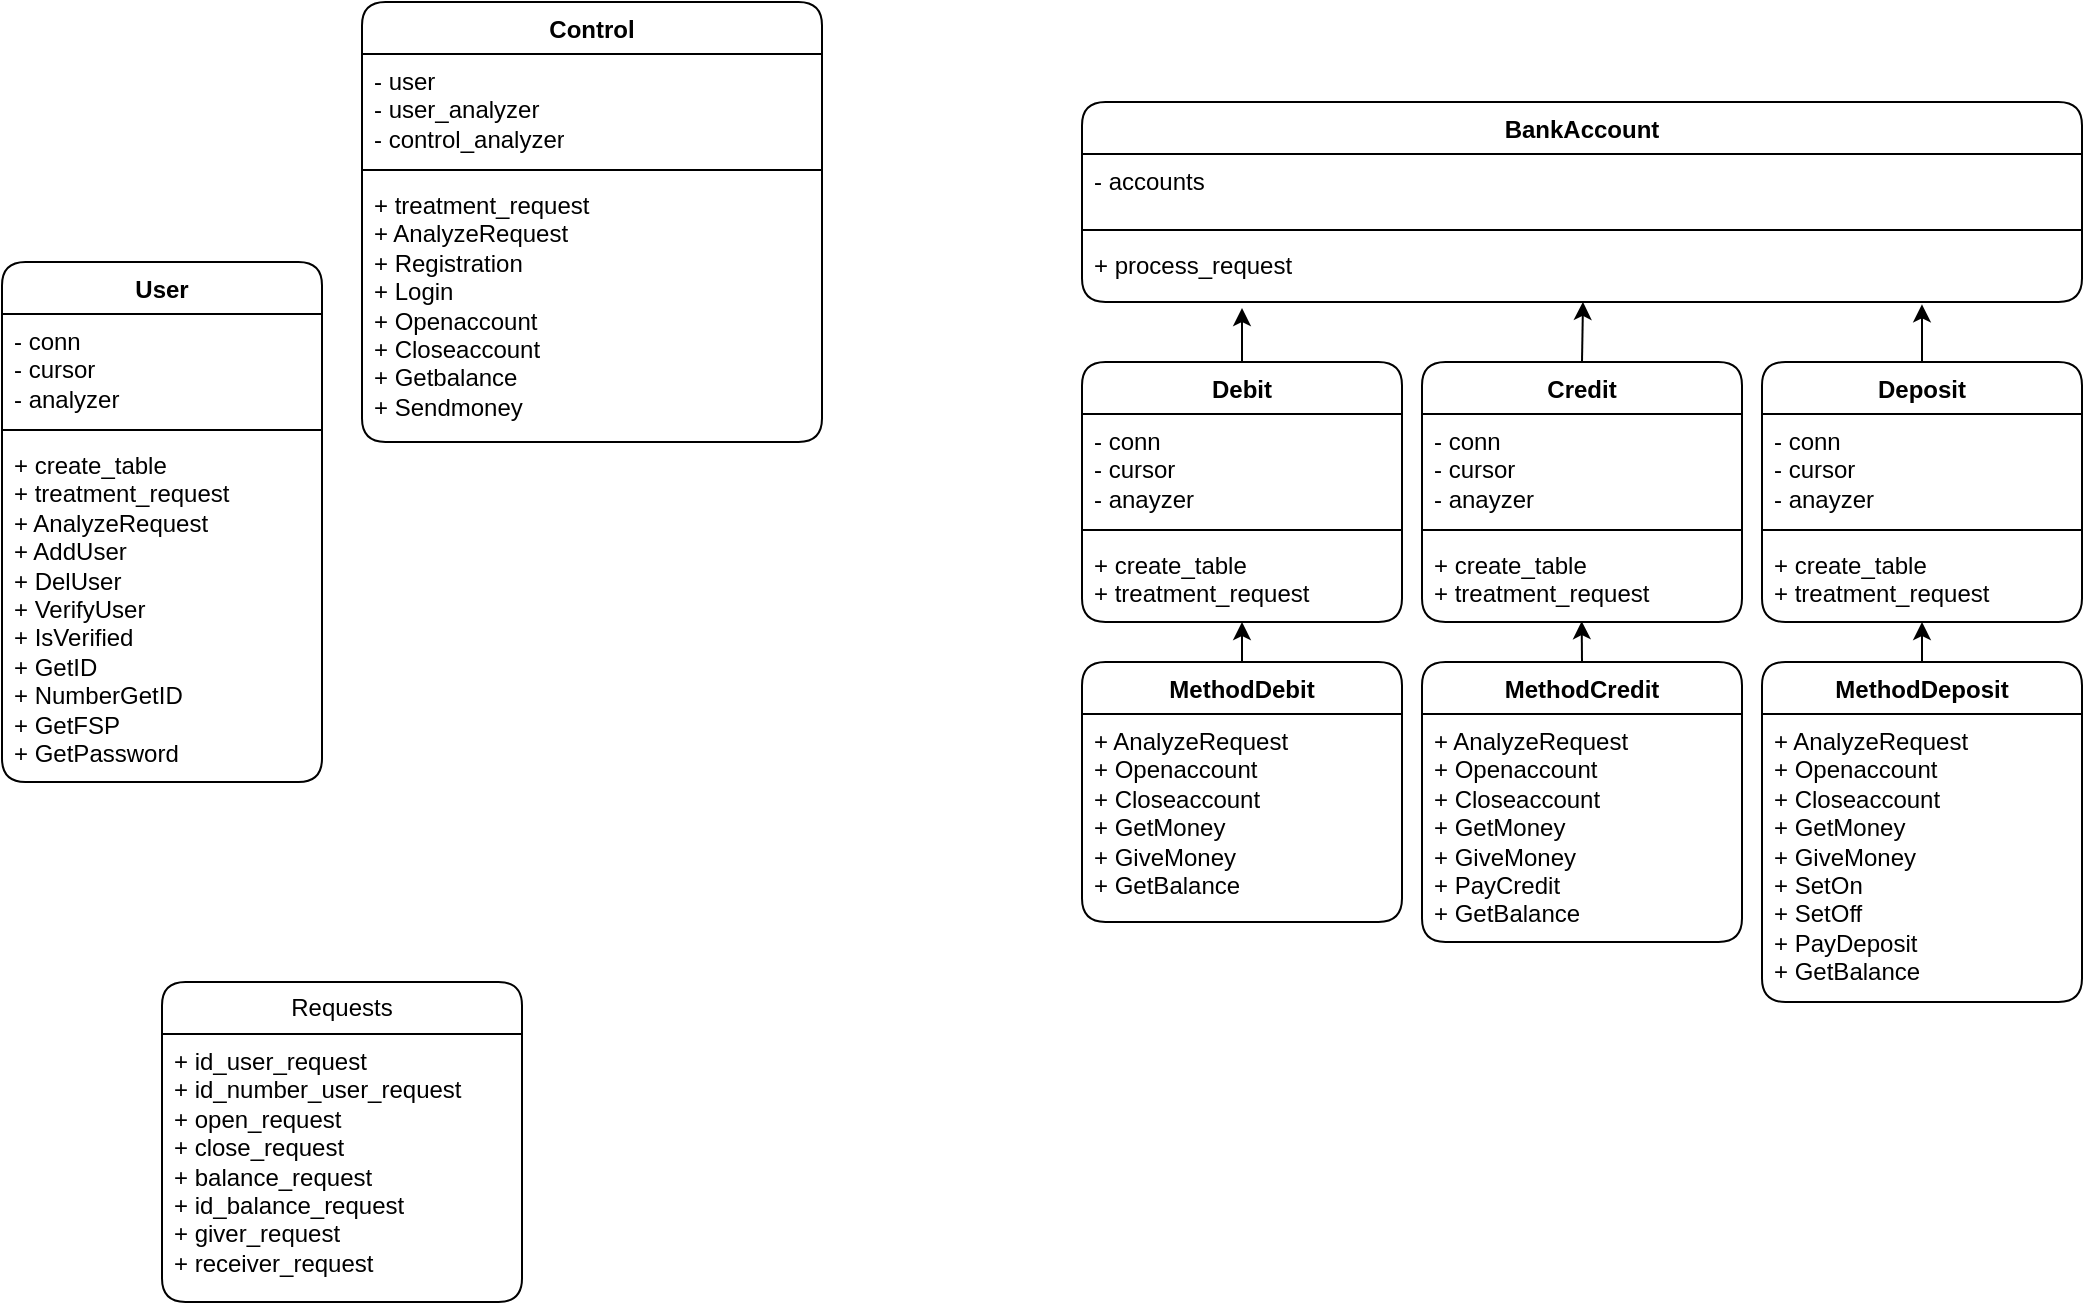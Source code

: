 <mxfile version="24.2.1" type="device">
  <diagram id="C5RBs43oDa-KdzZeNtuy" name="Page-1">
    <mxGraphModel dx="865" dy="503" grid="1" gridSize="10" guides="1" tooltips="1" connect="1" arrows="1" fold="1" page="1" pageScale="1" pageWidth="827" pageHeight="1169" math="0" shadow="0">
      <root>
        <mxCell id="WIyWlLk6GJQsqaUBKTNV-0" />
        <mxCell id="WIyWlLk6GJQsqaUBKTNV-1" parent="WIyWlLk6GJQsqaUBKTNV-0" />
        <mxCell id="DEPMY-a5Qj2K-8k7DP_i-851" value="Control" style="swimlane;fontStyle=1;align=center;verticalAlign=top;childLayout=stackLayout;horizontal=1;startSize=26;horizontalStack=0;resizeParent=1;resizeParentMax=0;resizeLast=0;collapsible=1;marginBottom=0;whiteSpace=wrap;html=1;rounded=1;glass=0;swimlaneLine=1;shadow=0;" vertex="1" parent="WIyWlLk6GJQsqaUBKTNV-1">
          <mxGeometry x="240" y="330" width="230" height="220" as="geometry" />
        </mxCell>
        <mxCell id="DEPMY-a5Qj2K-8k7DP_i-852" value="- user&lt;div&gt;- user_analyzer&lt;/div&gt;&lt;div&gt;- control_analyzer&lt;/div&gt;" style="text;strokeColor=none;fillColor=none;align=left;verticalAlign=top;spacingLeft=4;spacingRight=4;overflow=hidden;rotatable=0;points=[[0,0.5],[1,0.5]];portConstraint=eastwest;whiteSpace=wrap;html=1;rounded=0;" vertex="1" parent="DEPMY-a5Qj2K-8k7DP_i-851">
          <mxGeometry y="26" width="230" height="54" as="geometry" />
        </mxCell>
        <mxCell id="DEPMY-a5Qj2K-8k7DP_i-853" value="" style="line;strokeWidth=1;fillColor=none;align=left;verticalAlign=middle;spacingTop=-1;spacingLeft=3;spacingRight=3;rotatable=0;labelPosition=right;points=[];portConstraint=eastwest;strokeColor=inherit;" vertex="1" parent="DEPMY-a5Qj2K-8k7DP_i-851">
          <mxGeometry y="80" width="230" height="8" as="geometry" />
        </mxCell>
        <mxCell id="DEPMY-a5Qj2K-8k7DP_i-854" value="&lt;div&gt;+ treatment_request&lt;br&gt;+ AnalyzeRequest&lt;br&gt;+ Registration&lt;/div&gt;&lt;div&gt;+ Login&lt;/div&gt;&lt;div&gt;+ Openaccount&lt;br&gt;+ Closeaccount&lt;/div&gt;&lt;div&gt;+ Getbalance&lt;/div&gt;&lt;div&gt;+ Sendmoney&lt;/div&gt;" style="text;strokeColor=none;fillColor=none;align=left;verticalAlign=top;spacingLeft=4;spacingRight=4;overflow=hidden;rotatable=0;points=[[0,0.5],[1,0.5]];portConstraint=eastwest;whiteSpace=wrap;html=1;" vertex="1" parent="DEPMY-a5Qj2K-8k7DP_i-851">
          <mxGeometry y="88" width="230" height="132" as="geometry" />
        </mxCell>
        <mxCell id="DEPMY-a5Qj2K-8k7DP_i-856" value="User" style="swimlane;fontStyle=1;align=center;verticalAlign=top;childLayout=stackLayout;horizontal=1;startSize=26;horizontalStack=0;resizeParent=1;resizeParentMax=0;resizeLast=0;collapsible=1;marginBottom=0;whiteSpace=wrap;html=1;rounded=1;" vertex="1" parent="WIyWlLk6GJQsqaUBKTNV-1">
          <mxGeometry x="60" y="460" width="160" height="260" as="geometry" />
        </mxCell>
        <mxCell id="DEPMY-a5Qj2K-8k7DP_i-857" value="- conn&lt;div&gt;- cursor&lt;/div&gt;&lt;div&gt;- analyzer&lt;/div&gt;" style="text;strokeColor=none;fillColor=none;align=left;verticalAlign=top;spacingLeft=4;spacingRight=4;overflow=hidden;rotatable=0;points=[[0,0.5],[1,0.5]];portConstraint=eastwest;whiteSpace=wrap;html=1;" vertex="1" parent="DEPMY-a5Qj2K-8k7DP_i-856">
          <mxGeometry y="26" width="160" height="54" as="geometry" />
        </mxCell>
        <mxCell id="DEPMY-a5Qj2K-8k7DP_i-858" value="" style="line;strokeWidth=1;fillColor=none;align=left;verticalAlign=middle;spacingTop=-1;spacingLeft=3;spacingRight=3;rotatable=0;labelPosition=right;points=[];portConstraint=eastwest;strokeColor=inherit;" vertex="1" parent="DEPMY-a5Qj2K-8k7DP_i-856">
          <mxGeometry y="80" width="160" height="8" as="geometry" />
        </mxCell>
        <mxCell id="DEPMY-a5Qj2K-8k7DP_i-859" value="&lt;div&gt;+ create_table&lt;/div&gt;&lt;div&gt;+ treatment_request&lt;br&gt;+ AnalyzeRequest&lt;br&gt;+ AddUser&lt;/div&gt;&lt;div&gt;+ DelUser&lt;/div&gt;&lt;div&gt;+ VerifyUser&lt;/div&gt;&lt;div&gt;+ IsVerified&lt;/div&gt;&lt;div&gt;+ GetID&lt;/div&gt;&lt;div&gt;+ NumberGetID&lt;/div&gt;&lt;div&gt;+ GetFSP&lt;/div&gt;&lt;div&gt;+ GetPassword&lt;/div&gt;&lt;div&gt;&lt;br&gt;&lt;/div&gt;" style="text;strokeColor=none;fillColor=none;align=left;verticalAlign=top;spacingLeft=4;spacingRight=4;overflow=hidden;rotatable=0;points=[[0,0.5],[1,0.5]];portConstraint=eastwest;whiteSpace=wrap;html=1;" vertex="1" parent="DEPMY-a5Qj2K-8k7DP_i-856">
          <mxGeometry y="88" width="160" height="172" as="geometry" />
        </mxCell>
        <mxCell id="DEPMY-a5Qj2K-8k7DP_i-860" value="Requests" style="swimlane;fontStyle=0;childLayout=stackLayout;horizontal=1;startSize=26;fillColor=none;horizontalStack=0;resizeParent=1;resizeParentMax=0;resizeLast=0;collapsible=1;marginBottom=0;whiteSpace=wrap;html=1;rounded=1;" vertex="1" parent="WIyWlLk6GJQsqaUBKTNV-1">
          <mxGeometry x="140" y="820" width="180" height="160" as="geometry" />
        </mxCell>
        <mxCell id="DEPMY-a5Qj2K-8k7DP_i-861" value="+ id_user_request&lt;div&gt;+ id_number_user_request&lt;/div&gt;&lt;div&gt;+ open_request&lt;/div&gt;&lt;div&gt;+ close_request&lt;br&gt;+ balance_request&lt;br&gt;+ id_balance_request&lt;/div&gt;&lt;div&gt;+ giver_request&lt;br&gt;+ receiver_request&lt;/div&gt;" style="text;strokeColor=none;fillColor=none;align=left;verticalAlign=top;spacingLeft=4;spacingRight=4;overflow=hidden;rotatable=0;points=[[0,0.5],[1,0.5]];portConstraint=eastwest;whiteSpace=wrap;html=1;" vertex="1" parent="DEPMY-a5Qj2K-8k7DP_i-860">
          <mxGeometry y="26" width="180" height="134" as="geometry" />
        </mxCell>
        <mxCell id="DEPMY-a5Qj2K-8k7DP_i-864" value="BankAccount" style="swimlane;fontStyle=1;align=center;verticalAlign=top;childLayout=stackLayout;horizontal=1;startSize=26;horizontalStack=0;resizeParent=1;resizeParentMax=0;resizeLast=0;collapsible=1;marginBottom=0;whiteSpace=wrap;html=1;rounded=1;" vertex="1" parent="WIyWlLk6GJQsqaUBKTNV-1">
          <mxGeometry x="600" y="380" width="500" height="100" as="geometry" />
        </mxCell>
        <mxCell id="DEPMY-a5Qj2K-8k7DP_i-865" value="- accounts" style="text;strokeColor=none;fillColor=none;align=left;verticalAlign=top;spacingLeft=4;spacingRight=4;overflow=hidden;rotatable=0;points=[[0,0.5],[1,0.5]];portConstraint=eastwest;whiteSpace=wrap;html=1;" vertex="1" parent="DEPMY-a5Qj2K-8k7DP_i-864">
          <mxGeometry y="26" width="500" height="34" as="geometry" />
        </mxCell>
        <mxCell id="DEPMY-a5Qj2K-8k7DP_i-866" value="" style="line;strokeWidth=1;fillColor=none;align=left;verticalAlign=middle;spacingTop=-1;spacingLeft=3;spacingRight=3;rotatable=0;labelPosition=right;points=[];portConstraint=eastwest;strokeColor=inherit;" vertex="1" parent="DEPMY-a5Qj2K-8k7DP_i-864">
          <mxGeometry y="60" width="500" height="8" as="geometry" />
        </mxCell>
        <mxCell id="DEPMY-a5Qj2K-8k7DP_i-867" value="+ process_request" style="text;strokeColor=none;fillColor=none;align=left;verticalAlign=top;spacingLeft=4;spacingRight=4;overflow=hidden;rotatable=0;points=[[0,0.5],[1,0.5]];portConstraint=eastwest;whiteSpace=wrap;html=1;" vertex="1" parent="DEPMY-a5Qj2K-8k7DP_i-864">
          <mxGeometry y="68" width="500" height="32" as="geometry" />
        </mxCell>
        <mxCell id="DEPMY-a5Qj2K-8k7DP_i-868" value="Debit" style="swimlane;fontStyle=1;align=center;verticalAlign=top;childLayout=stackLayout;horizontal=1;startSize=26;horizontalStack=0;resizeParent=1;resizeParentMax=0;resizeLast=0;collapsible=1;marginBottom=0;whiteSpace=wrap;html=1;rounded=1;" vertex="1" parent="WIyWlLk6GJQsqaUBKTNV-1">
          <mxGeometry x="600" y="510" width="160" height="130" as="geometry" />
        </mxCell>
        <mxCell id="DEPMY-a5Qj2K-8k7DP_i-869" value="- conn&lt;div&gt;- cursor&lt;/div&gt;&lt;div&gt;- anayzer&lt;/div&gt;" style="text;strokeColor=none;fillColor=none;align=left;verticalAlign=top;spacingLeft=4;spacingRight=4;overflow=hidden;rotatable=0;points=[[0,0.5],[1,0.5]];portConstraint=eastwest;whiteSpace=wrap;html=1;" vertex="1" parent="DEPMY-a5Qj2K-8k7DP_i-868">
          <mxGeometry y="26" width="160" height="54" as="geometry" />
        </mxCell>
        <mxCell id="DEPMY-a5Qj2K-8k7DP_i-870" value="" style="line;strokeWidth=1;fillColor=none;align=left;verticalAlign=middle;spacingTop=-1;spacingLeft=3;spacingRight=3;rotatable=0;labelPosition=right;points=[];portConstraint=eastwest;strokeColor=inherit;" vertex="1" parent="DEPMY-a5Qj2K-8k7DP_i-868">
          <mxGeometry y="80" width="160" height="8" as="geometry" />
        </mxCell>
        <mxCell id="DEPMY-a5Qj2K-8k7DP_i-871" value="+ create_table&lt;div&gt;+ treatment_request&lt;/div&gt;" style="text;strokeColor=none;fillColor=none;align=left;verticalAlign=top;spacingLeft=4;spacingRight=4;overflow=hidden;rotatable=0;points=[[0,0.5],[1,0.5]];portConstraint=eastwest;whiteSpace=wrap;html=1;" vertex="1" parent="DEPMY-a5Qj2K-8k7DP_i-868">
          <mxGeometry y="88" width="160" height="42" as="geometry" />
        </mxCell>
        <mxCell id="DEPMY-a5Qj2K-8k7DP_i-876" value="Credit" style="swimlane;fontStyle=1;align=center;verticalAlign=top;childLayout=stackLayout;horizontal=1;startSize=26;horizontalStack=0;resizeParent=1;resizeParentMax=0;resizeLast=0;collapsible=1;marginBottom=0;whiteSpace=wrap;html=1;rounded=1;" vertex="1" parent="WIyWlLk6GJQsqaUBKTNV-1">
          <mxGeometry x="770" y="510" width="160" height="130" as="geometry" />
        </mxCell>
        <mxCell id="DEPMY-a5Qj2K-8k7DP_i-877" value="- conn&lt;div&gt;- cursor&lt;/div&gt;&lt;div&gt;- anayzer&lt;/div&gt;" style="text;strokeColor=none;fillColor=none;align=left;verticalAlign=top;spacingLeft=4;spacingRight=4;overflow=hidden;rotatable=0;points=[[0,0.5],[1,0.5]];portConstraint=eastwest;whiteSpace=wrap;html=1;" vertex="1" parent="DEPMY-a5Qj2K-8k7DP_i-876">
          <mxGeometry y="26" width="160" height="54" as="geometry" />
        </mxCell>
        <mxCell id="DEPMY-a5Qj2K-8k7DP_i-878" value="" style="line;strokeWidth=1;fillColor=none;align=left;verticalAlign=middle;spacingTop=-1;spacingLeft=3;spacingRight=3;rotatable=0;labelPosition=right;points=[];portConstraint=eastwest;strokeColor=inherit;" vertex="1" parent="DEPMY-a5Qj2K-8k7DP_i-876">
          <mxGeometry y="80" width="160" height="8" as="geometry" />
        </mxCell>
        <mxCell id="DEPMY-a5Qj2K-8k7DP_i-879" value="+ create_table&lt;div&gt;+ treatment_request&lt;/div&gt;" style="text;strokeColor=none;fillColor=none;align=left;verticalAlign=top;spacingLeft=4;spacingRight=4;overflow=hidden;rotatable=0;points=[[0,0.5],[1,0.5]];portConstraint=eastwest;whiteSpace=wrap;html=1;" vertex="1" parent="DEPMY-a5Qj2K-8k7DP_i-876">
          <mxGeometry y="88" width="160" height="42" as="geometry" />
        </mxCell>
        <mxCell id="DEPMY-a5Qj2K-8k7DP_i-880" value="Deposit" style="swimlane;fontStyle=1;align=center;verticalAlign=top;childLayout=stackLayout;horizontal=1;startSize=26;horizontalStack=0;resizeParent=1;resizeParentMax=0;resizeLast=0;collapsible=1;marginBottom=0;whiteSpace=wrap;html=1;rounded=1;" vertex="1" parent="WIyWlLk6GJQsqaUBKTNV-1">
          <mxGeometry x="940" y="510" width="160" height="130" as="geometry" />
        </mxCell>
        <mxCell id="DEPMY-a5Qj2K-8k7DP_i-881" value="- conn&lt;div&gt;- cursor&lt;/div&gt;&lt;div&gt;- anayzer&lt;/div&gt;" style="text;strokeColor=none;fillColor=none;align=left;verticalAlign=top;spacingLeft=4;spacingRight=4;overflow=hidden;rotatable=0;points=[[0,0.5],[1,0.5]];portConstraint=eastwest;whiteSpace=wrap;html=1;" vertex="1" parent="DEPMY-a5Qj2K-8k7DP_i-880">
          <mxGeometry y="26" width="160" height="54" as="geometry" />
        </mxCell>
        <mxCell id="DEPMY-a5Qj2K-8k7DP_i-882" value="" style="line;strokeWidth=1;fillColor=none;align=left;verticalAlign=middle;spacingTop=-1;spacingLeft=3;spacingRight=3;rotatable=0;labelPosition=right;points=[];portConstraint=eastwest;strokeColor=inherit;" vertex="1" parent="DEPMY-a5Qj2K-8k7DP_i-880">
          <mxGeometry y="80" width="160" height="8" as="geometry" />
        </mxCell>
        <mxCell id="DEPMY-a5Qj2K-8k7DP_i-883" value="+ create_table&lt;div&gt;+ treatment_request&lt;/div&gt;" style="text;strokeColor=none;fillColor=none;align=left;verticalAlign=top;spacingLeft=4;spacingRight=4;overflow=hidden;rotatable=0;points=[[0,0.5],[1,0.5]];portConstraint=eastwest;whiteSpace=wrap;html=1;" vertex="1" parent="DEPMY-a5Qj2K-8k7DP_i-880">
          <mxGeometry y="88" width="160" height="42" as="geometry" />
        </mxCell>
        <mxCell id="DEPMY-a5Qj2K-8k7DP_i-893" style="edgeStyle=orthogonalEdgeStyle;rounded=0;orthogonalLoop=1;jettySize=auto;html=1;exitX=0.5;exitY=0;exitDx=0;exitDy=0;entryX=0.5;entryY=1;entryDx=0;entryDy=0;" edge="1" parent="WIyWlLk6GJQsqaUBKTNV-1" source="DEPMY-a5Qj2K-8k7DP_i-888" target="DEPMY-a5Qj2K-8k7DP_i-868">
          <mxGeometry relative="1" as="geometry" />
        </mxCell>
        <mxCell id="DEPMY-a5Qj2K-8k7DP_i-888" value="MethodDebit" style="swimlane;fontStyle=1;align=center;verticalAlign=top;childLayout=stackLayout;horizontal=1;startSize=26;horizontalStack=0;resizeParent=1;resizeParentMax=0;resizeLast=0;collapsible=1;marginBottom=0;whiteSpace=wrap;html=1;rounded=1;" vertex="1" parent="WIyWlLk6GJQsqaUBKTNV-1">
          <mxGeometry x="600" y="660" width="160" height="130" as="geometry" />
        </mxCell>
        <mxCell id="DEPMY-a5Qj2K-8k7DP_i-891" value="+ AnalyzeRequest&lt;div&gt;+ Openaccount&lt;/div&gt;&lt;div&gt;+ Closeaccount&lt;/div&gt;&lt;div&gt;+ GetMoney&lt;/div&gt;&lt;div&gt;+ GiveMoney&lt;/div&gt;&lt;div&gt;+ GetBalance&lt;/div&gt;" style="text;strokeColor=none;fillColor=none;align=left;verticalAlign=top;spacingLeft=4;spacingRight=4;overflow=hidden;rotatable=0;points=[[0,0.5],[1,0.5]];portConstraint=eastwest;whiteSpace=wrap;html=1;" vertex="1" parent="DEPMY-a5Qj2K-8k7DP_i-888">
          <mxGeometry y="26" width="160" height="104" as="geometry" />
        </mxCell>
        <mxCell id="DEPMY-a5Qj2K-8k7DP_i-894" value="MethodCredit" style="swimlane;fontStyle=1;align=center;verticalAlign=top;childLayout=stackLayout;horizontal=1;startSize=26;horizontalStack=0;resizeParent=1;resizeParentMax=0;resizeLast=0;collapsible=1;marginBottom=0;whiteSpace=wrap;html=1;rounded=1;" vertex="1" parent="WIyWlLk6GJQsqaUBKTNV-1">
          <mxGeometry x="770" y="660" width="160" height="140" as="geometry" />
        </mxCell>
        <mxCell id="DEPMY-a5Qj2K-8k7DP_i-895" value="+ AnalyzeRequest&lt;div&gt;+ Openaccount&lt;/div&gt;&lt;div&gt;+ Closeaccount&lt;/div&gt;&lt;div&gt;+ GetMoney&lt;/div&gt;&lt;div&gt;+ GiveMoney&lt;/div&gt;&lt;div&gt;+ PayCredit&lt;/div&gt;&lt;div&gt;+ GetBalance&lt;/div&gt;" style="text;strokeColor=none;fillColor=none;align=left;verticalAlign=top;spacingLeft=4;spacingRight=4;overflow=hidden;rotatable=0;points=[[0,0.5],[1,0.5]];portConstraint=eastwest;whiteSpace=wrap;html=1;" vertex="1" parent="DEPMY-a5Qj2K-8k7DP_i-894">
          <mxGeometry y="26" width="160" height="114" as="geometry" />
        </mxCell>
        <mxCell id="DEPMY-a5Qj2K-8k7DP_i-900" style="edgeStyle=orthogonalEdgeStyle;rounded=0;orthogonalLoop=1;jettySize=auto;html=1;exitX=0.5;exitY=0;exitDx=0;exitDy=0;entryX=0.5;entryY=1;entryDx=0;entryDy=0;" edge="1" parent="WIyWlLk6GJQsqaUBKTNV-1" source="DEPMY-a5Qj2K-8k7DP_i-896" target="DEPMY-a5Qj2K-8k7DP_i-880">
          <mxGeometry relative="1" as="geometry" />
        </mxCell>
        <mxCell id="DEPMY-a5Qj2K-8k7DP_i-896" value="MethodDeposit" style="swimlane;fontStyle=1;align=center;verticalAlign=top;childLayout=stackLayout;horizontal=1;startSize=26;horizontalStack=0;resizeParent=1;resizeParentMax=0;resizeLast=0;collapsible=1;marginBottom=0;whiteSpace=wrap;html=1;rounded=1;" vertex="1" parent="WIyWlLk6GJQsqaUBKTNV-1">
          <mxGeometry x="940" y="660" width="160" height="170" as="geometry" />
        </mxCell>
        <mxCell id="DEPMY-a5Qj2K-8k7DP_i-897" value="+ AnalyzeRequest&lt;div&gt;+ Openaccount&lt;/div&gt;&lt;div&gt;+ Closeaccount&lt;/div&gt;&lt;div&gt;+ GetMoney&lt;/div&gt;&lt;div&gt;+ GiveMoney&lt;/div&gt;&lt;div&gt;+ SetOn&lt;/div&gt;&lt;div&gt;+ SetOff&lt;/div&gt;&lt;div&gt;+ PayDeposit&lt;/div&gt;&lt;div&gt;+ GetBalance&lt;/div&gt;" style="text;strokeColor=none;fillColor=none;align=left;verticalAlign=top;spacingLeft=4;spacingRight=4;overflow=hidden;rotatable=0;points=[[0,0.5],[1,0.5]];portConstraint=eastwest;whiteSpace=wrap;html=1;" vertex="1" parent="DEPMY-a5Qj2K-8k7DP_i-896">
          <mxGeometry y="26" width="160" height="144" as="geometry" />
        </mxCell>
        <mxCell id="DEPMY-a5Qj2K-8k7DP_i-899" style="edgeStyle=orthogonalEdgeStyle;rounded=0;orthogonalLoop=1;jettySize=auto;html=1;exitX=0.5;exitY=0;exitDx=0;exitDy=0;entryX=0.499;entryY=0.99;entryDx=0;entryDy=0;entryPerimeter=0;" edge="1" parent="WIyWlLk6GJQsqaUBKTNV-1" source="DEPMY-a5Qj2K-8k7DP_i-894" target="DEPMY-a5Qj2K-8k7DP_i-879">
          <mxGeometry relative="1" as="geometry" />
        </mxCell>
        <mxCell id="DEPMY-a5Qj2K-8k7DP_i-906" style="edgeStyle=orthogonalEdgeStyle;rounded=0;orthogonalLoop=1;jettySize=auto;html=1;exitX=0.5;exitY=0;exitDx=0;exitDy=0;entryX=0.501;entryY=0.998;entryDx=0;entryDy=0;entryPerimeter=0;" edge="1" parent="WIyWlLk6GJQsqaUBKTNV-1" source="DEPMY-a5Qj2K-8k7DP_i-876" target="DEPMY-a5Qj2K-8k7DP_i-867">
          <mxGeometry relative="1" as="geometry" />
        </mxCell>
        <mxCell id="DEPMY-a5Qj2K-8k7DP_i-909" style="edgeStyle=orthogonalEdgeStyle;rounded=0;orthogonalLoop=1;jettySize=auto;html=1;exitX=0.5;exitY=0;exitDx=0;exitDy=0;entryX=0.84;entryY=1.037;entryDx=0;entryDy=0;entryPerimeter=0;" edge="1" parent="WIyWlLk6GJQsqaUBKTNV-1" source="DEPMY-a5Qj2K-8k7DP_i-880" target="DEPMY-a5Qj2K-8k7DP_i-867">
          <mxGeometry relative="1" as="geometry" />
        </mxCell>
        <mxCell id="DEPMY-a5Qj2K-8k7DP_i-910" style="edgeStyle=orthogonalEdgeStyle;rounded=0;orthogonalLoop=1;jettySize=auto;html=1;exitX=0.5;exitY=0;exitDx=0;exitDy=0;entryX=0.16;entryY=1.108;entryDx=0;entryDy=0;entryPerimeter=0;" edge="1" parent="WIyWlLk6GJQsqaUBKTNV-1" source="DEPMY-a5Qj2K-8k7DP_i-868" target="DEPMY-a5Qj2K-8k7DP_i-867">
          <mxGeometry relative="1" as="geometry">
            <Array as="points">
              <mxPoint x="680" y="483" />
              <mxPoint x="680" y="483" />
            </Array>
          </mxGeometry>
        </mxCell>
      </root>
    </mxGraphModel>
  </diagram>
</mxfile>
